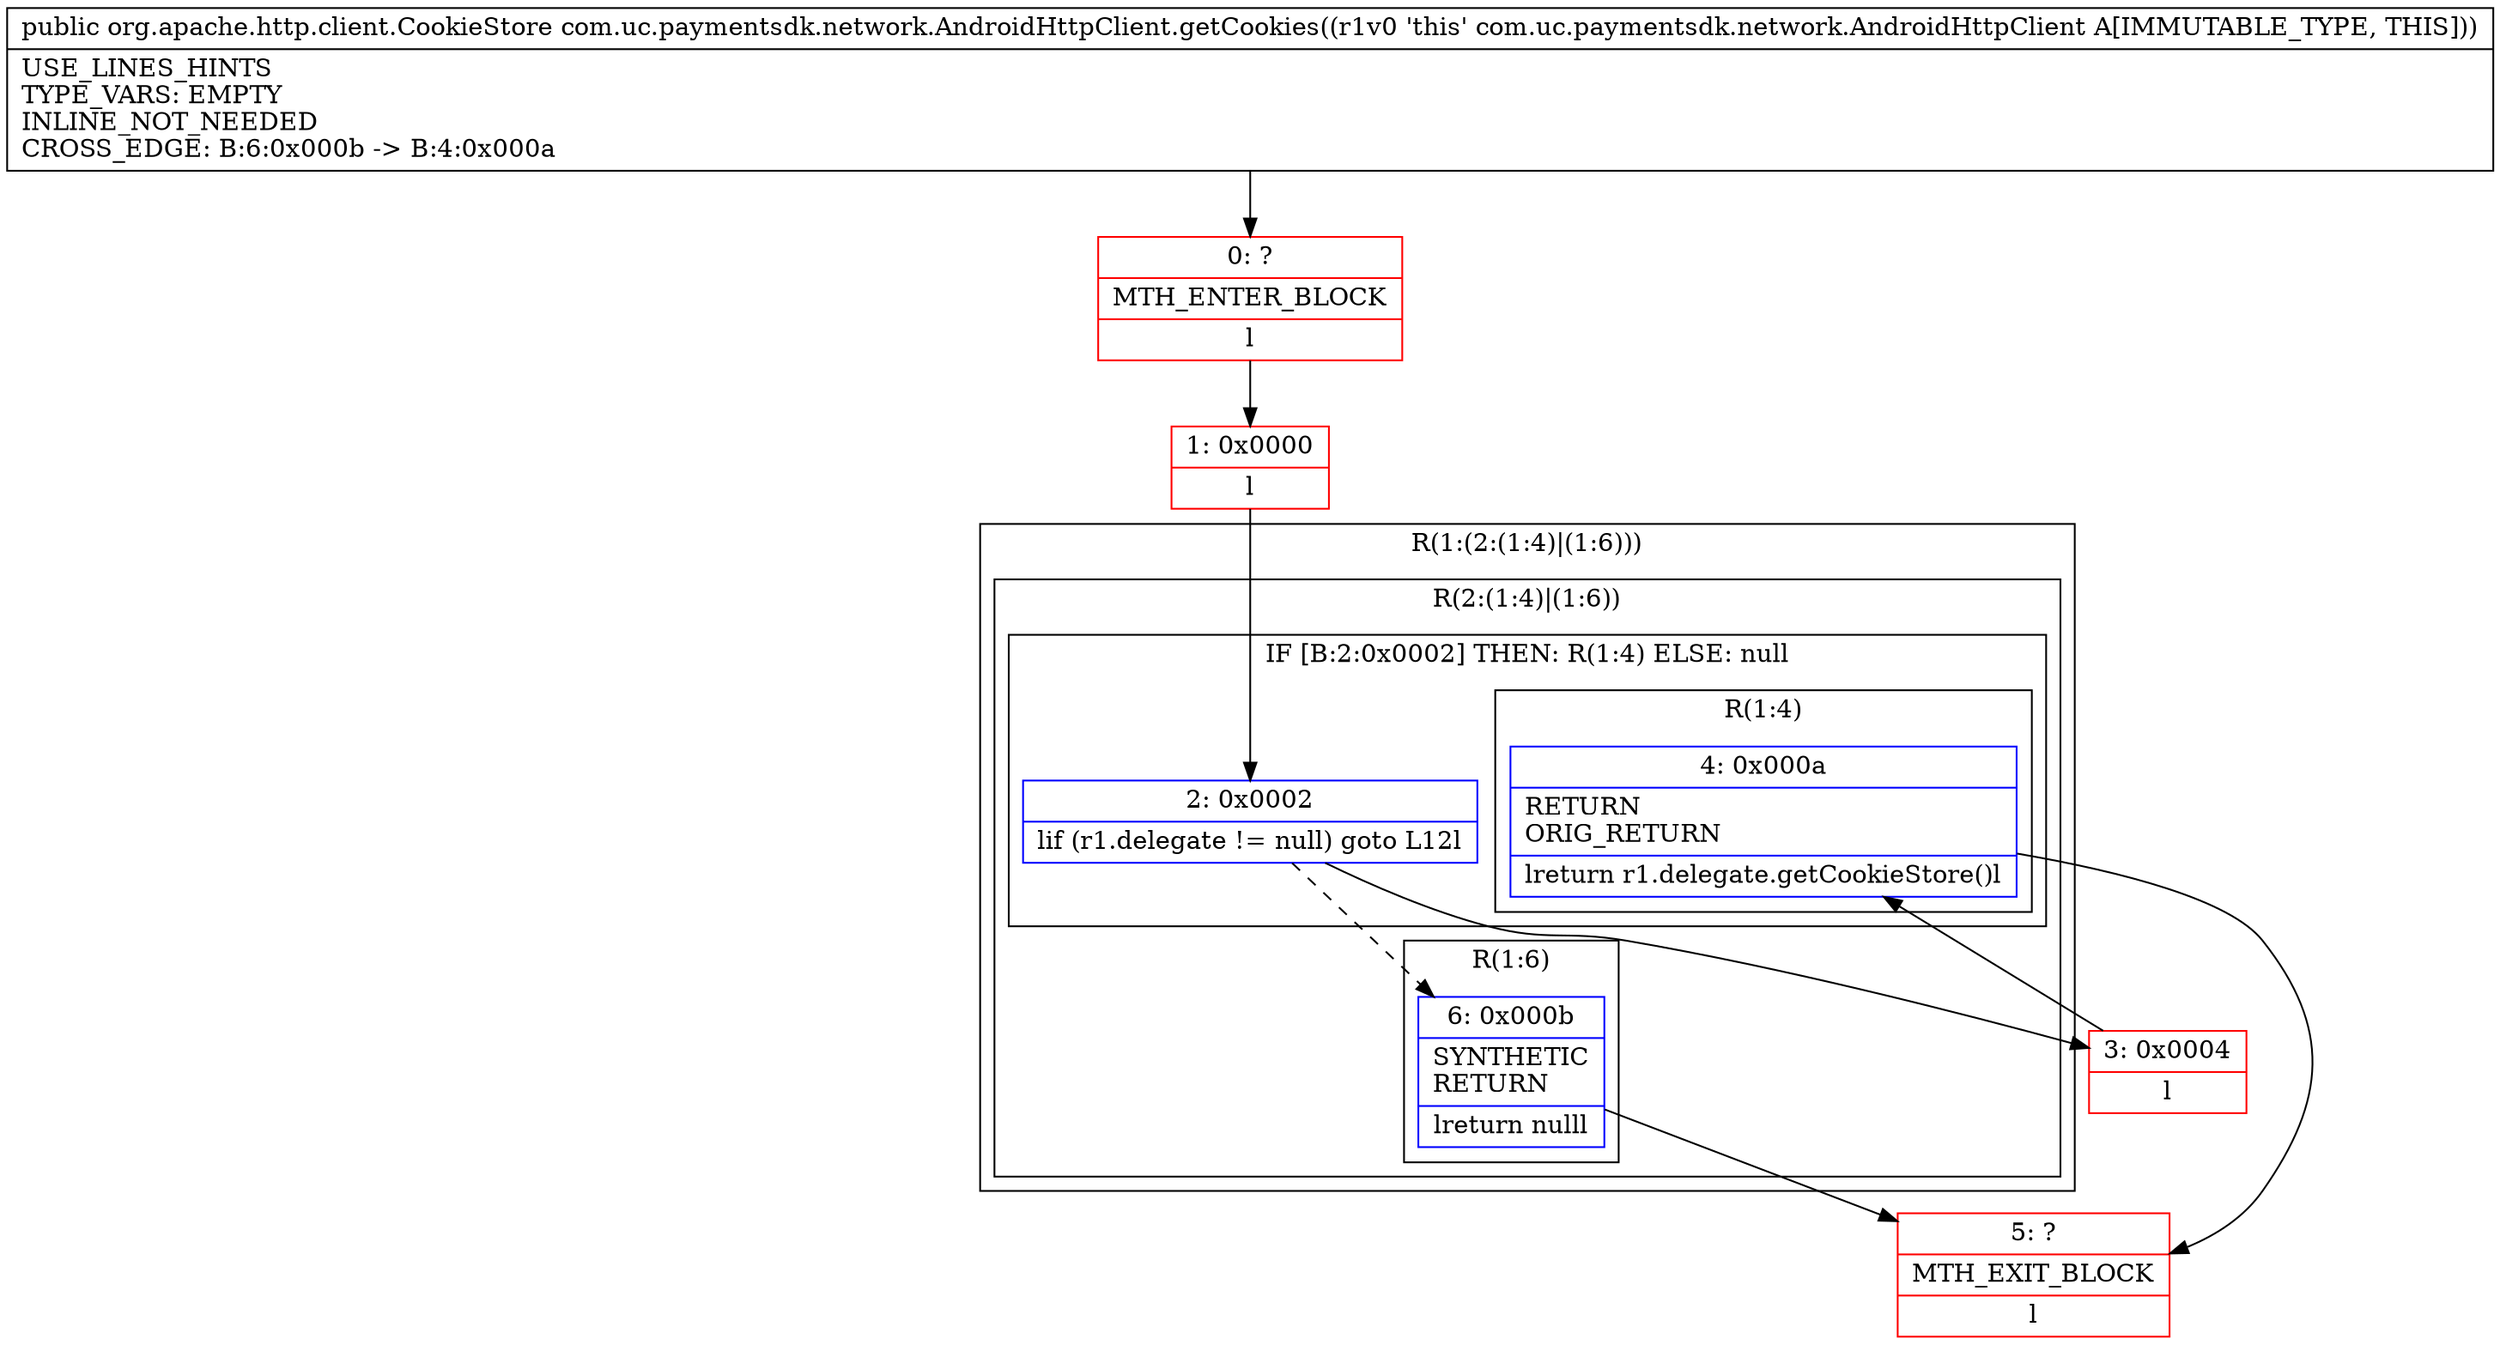 digraph "CFG forcom.uc.paymentsdk.network.AndroidHttpClient.getCookies()Lorg\/apache\/http\/client\/CookieStore;" {
subgraph cluster_Region_296510229 {
label = "R(1:(2:(1:4)|(1:6)))";
node [shape=record,color=blue];
subgraph cluster_Region_350578010 {
label = "R(2:(1:4)|(1:6))";
node [shape=record,color=blue];
subgraph cluster_IfRegion_1656429609 {
label = "IF [B:2:0x0002] THEN: R(1:4) ELSE: null";
node [shape=record,color=blue];
Node_2 [shape=record,label="{2\:\ 0x0002|lif (r1.delegate != null) goto L12l}"];
subgraph cluster_Region_995870142 {
label = "R(1:4)";
node [shape=record,color=blue];
Node_4 [shape=record,label="{4\:\ 0x000a|RETURN\lORIG_RETURN\l|lreturn r1.delegate.getCookieStore()l}"];
}
}
subgraph cluster_Region_1235074315 {
label = "R(1:6)";
node [shape=record,color=blue];
Node_6 [shape=record,label="{6\:\ 0x000b|SYNTHETIC\lRETURN\l|lreturn nulll}"];
}
}
}
Node_0 [shape=record,color=red,label="{0\:\ ?|MTH_ENTER_BLOCK\l|l}"];
Node_1 [shape=record,color=red,label="{1\:\ 0x0000|l}"];
Node_3 [shape=record,color=red,label="{3\:\ 0x0004|l}"];
Node_5 [shape=record,color=red,label="{5\:\ ?|MTH_EXIT_BLOCK\l|l}"];
MethodNode[shape=record,label="{public org.apache.http.client.CookieStore com.uc.paymentsdk.network.AndroidHttpClient.getCookies((r1v0 'this' com.uc.paymentsdk.network.AndroidHttpClient A[IMMUTABLE_TYPE, THIS]))  | USE_LINES_HINTS\lTYPE_VARS: EMPTY\lINLINE_NOT_NEEDED\lCROSS_EDGE: B:6:0x000b \-\> B:4:0x000a\l}"];
MethodNode -> Node_0;
Node_2 -> Node_3;
Node_2 -> Node_6[style=dashed];
Node_4 -> Node_5;
Node_6 -> Node_5;
Node_0 -> Node_1;
Node_1 -> Node_2;
Node_3 -> Node_4;
}

